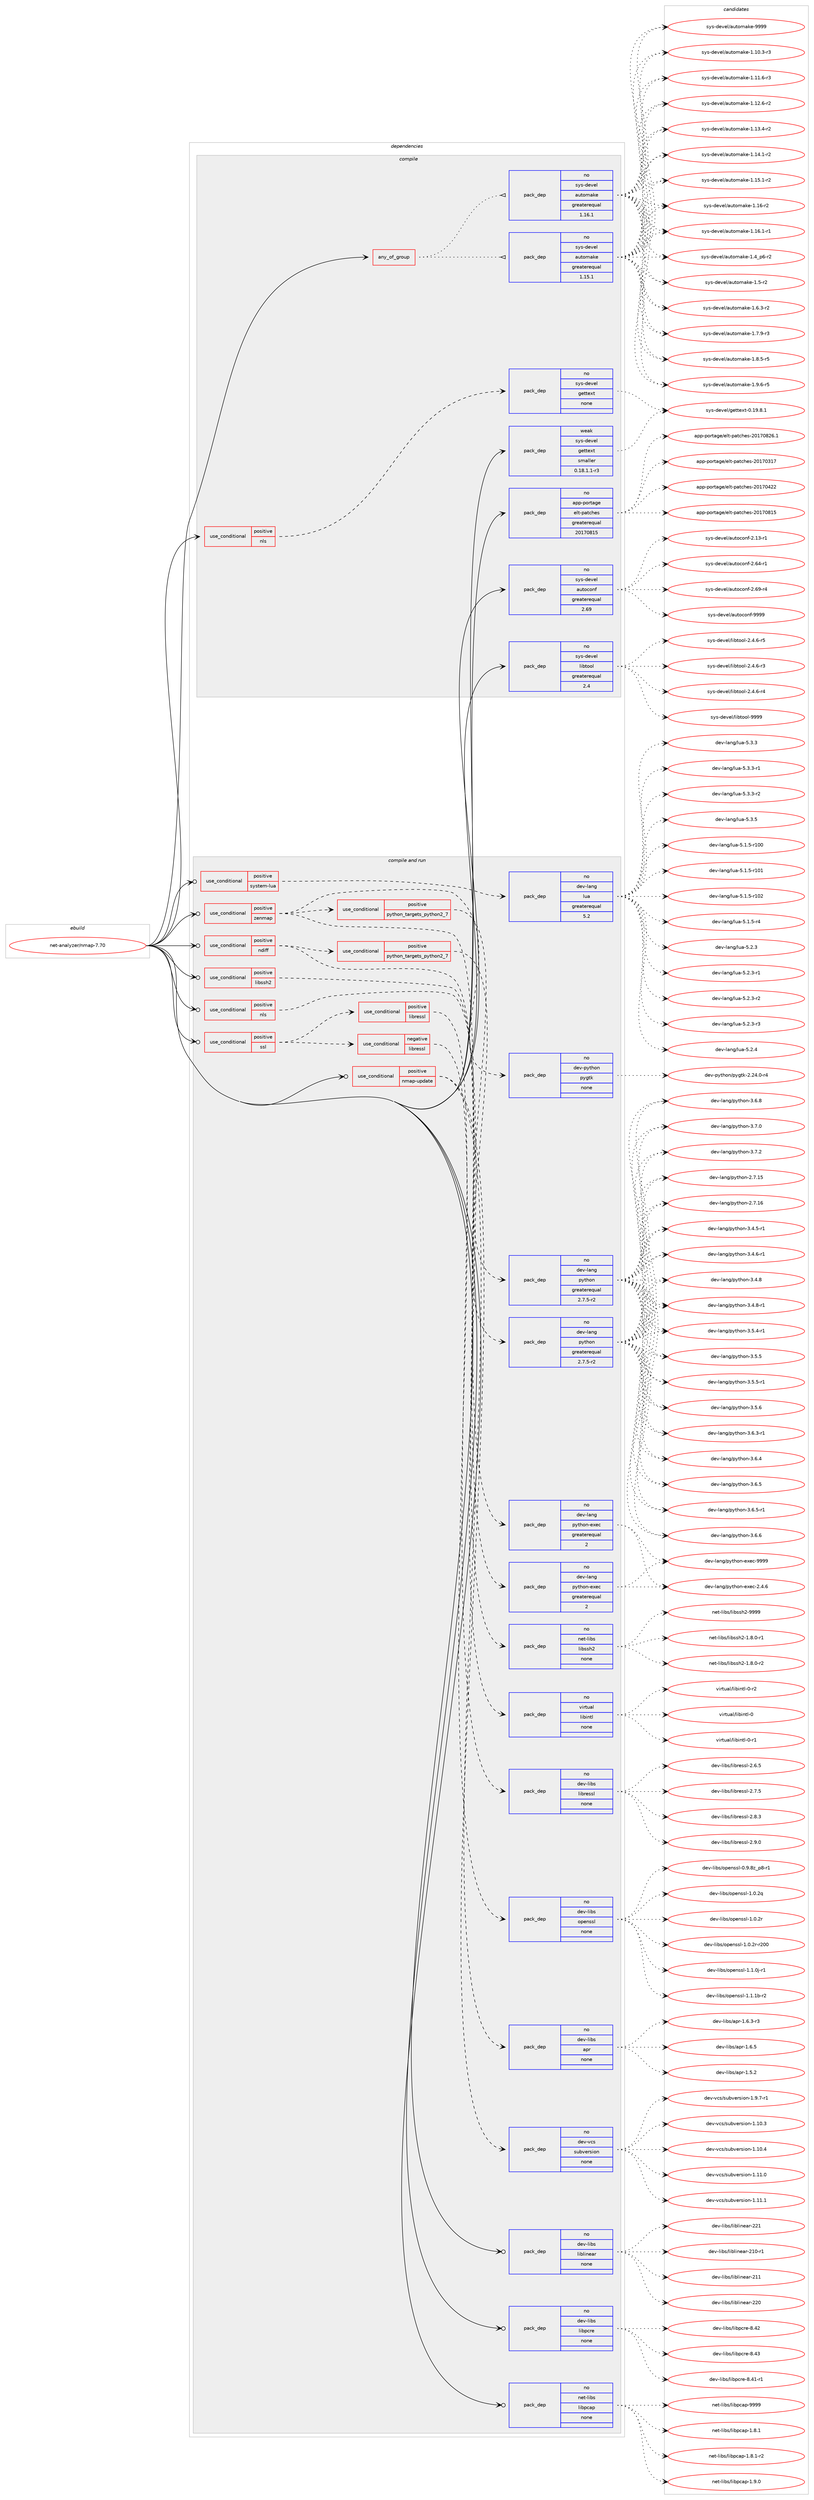 digraph prolog {

# *************
# Graph options
# *************

newrank=true;
concentrate=true;
compound=true;
graph [rankdir=LR,fontname=Helvetica,fontsize=10,ranksep=1.5];#, ranksep=2.5, nodesep=0.2];
edge  [arrowhead=vee];
node  [fontname=Helvetica,fontsize=10];

# **********
# The ebuild
# **********

subgraph cluster_leftcol {
color=gray;
rank=same;
label=<<i>ebuild</i>>;
id [label="net-analyzer/nmap-7.70", color=red, width=4, href="../net-analyzer/nmap-7.70.svg"];
}

# ****************
# The dependencies
# ****************

subgraph cluster_midcol {
color=gray;
label=<<i>dependencies</i>>;
subgraph cluster_compile {
fillcolor="#eeeeee";
style=filled;
label=<<i>compile</i>>;
subgraph any25840 {
dependency1646034 [label=<<TABLE BORDER="0" CELLBORDER="1" CELLSPACING="0" CELLPADDING="4"><TR><TD CELLPADDING="10">any_of_group</TD></TR></TABLE>>, shape=none, color=red];subgraph pack1176964 {
dependency1646035 [label=<<TABLE BORDER="0" CELLBORDER="1" CELLSPACING="0" CELLPADDING="4" WIDTH="220"><TR><TD ROWSPAN="6" CELLPADDING="30">pack_dep</TD></TR><TR><TD WIDTH="110">no</TD></TR><TR><TD>sys-devel</TD></TR><TR><TD>automake</TD></TR><TR><TD>greaterequal</TD></TR><TR><TD>1.16.1</TD></TR></TABLE>>, shape=none, color=blue];
}
dependency1646034:e -> dependency1646035:w [weight=20,style="dotted",arrowhead="oinv"];
subgraph pack1176965 {
dependency1646036 [label=<<TABLE BORDER="0" CELLBORDER="1" CELLSPACING="0" CELLPADDING="4" WIDTH="220"><TR><TD ROWSPAN="6" CELLPADDING="30">pack_dep</TD></TR><TR><TD WIDTH="110">no</TD></TR><TR><TD>sys-devel</TD></TR><TR><TD>automake</TD></TR><TR><TD>greaterequal</TD></TR><TR><TD>1.15.1</TD></TR></TABLE>>, shape=none, color=blue];
}
dependency1646034:e -> dependency1646036:w [weight=20,style="dotted",arrowhead="oinv"];
}
id:e -> dependency1646034:w [weight=20,style="solid",arrowhead="vee"];
subgraph cond442455 {
dependency1646037 [label=<<TABLE BORDER="0" CELLBORDER="1" CELLSPACING="0" CELLPADDING="4"><TR><TD ROWSPAN="3" CELLPADDING="10">use_conditional</TD></TR><TR><TD>positive</TD></TR><TR><TD>nls</TD></TR></TABLE>>, shape=none, color=red];
subgraph pack1176966 {
dependency1646038 [label=<<TABLE BORDER="0" CELLBORDER="1" CELLSPACING="0" CELLPADDING="4" WIDTH="220"><TR><TD ROWSPAN="6" CELLPADDING="30">pack_dep</TD></TR><TR><TD WIDTH="110">no</TD></TR><TR><TD>sys-devel</TD></TR><TR><TD>gettext</TD></TR><TR><TD>none</TD></TR><TR><TD></TD></TR></TABLE>>, shape=none, color=blue];
}
dependency1646037:e -> dependency1646038:w [weight=20,style="dashed",arrowhead="vee"];
}
id:e -> dependency1646037:w [weight=20,style="solid",arrowhead="vee"];
subgraph pack1176967 {
dependency1646039 [label=<<TABLE BORDER="0" CELLBORDER="1" CELLSPACING="0" CELLPADDING="4" WIDTH="220"><TR><TD ROWSPAN="6" CELLPADDING="30">pack_dep</TD></TR><TR><TD WIDTH="110">no</TD></TR><TR><TD>app-portage</TD></TR><TR><TD>elt-patches</TD></TR><TR><TD>greaterequal</TD></TR><TR><TD>20170815</TD></TR></TABLE>>, shape=none, color=blue];
}
id:e -> dependency1646039:w [weight=20,style="solid",arrowhead="vee"];
subgraph pack1176968 {
dependency1646040 [label=<<TABLE BORDER="0" CELLBORDER="1" CELLSPACING="0" CELLPADDING="4" WIDTH="220"><TR><TD ROWSPAN="6" CELLPADDING="30">pack_dep</TD></TR><TR><TD WIDTH="110">no</TD></TR><TR><TD>sys-devel</TD></TR><TR><TD>autoconf</TD></TR><TR><TD>greaterequal</TD></TR><TR><TD>2.69</TD></TR></TABLE>>, shape=none, color=blue];
}
id:e -> dependency1646040:w [weight=20,style="solid",arrowhead="vee"];
subgraph pack1176969 {
dependency1646041 [label=<<TABLE BORDER="0" CELLBORDER="1" CELLSPACING="0" CELLPADDING="4" WIDTH="220"><TR><TD ROWSPAN="6" CELLPADDING="30">pack_dep</TD></TR><TR><TD WIDTH="110">no</TD></TR><TR><TD>sys-devel</TD></TR><TR><TD>libtool</TD></TR><TR><TD>greaterequal</TD></TR><TR><TD>2.4</TD></TR></TABLE>>, shape=none, color=blue];
}
id:e -> dependency1646041:w [weight=20,style="solid",arrowhead="vee"];
subgraph pack1176970 {
dependency1646042 [label=<<TABLE BORDER="0" CELLBORDER="1" CELLSPACING="0" CELLPADDING="4" WIDTH="220"><TR><TD ROWSPAN="6" CELLPADDING="30">pack_dep</TD></TR><TR><TD WIDTH="110">weak</TD></TR><TR><TD>sys-devel</TD></TR><TR><TD>gettext</TD></TR><TR><TD>smaller</TD></TR><TR><TD>0.18.1.1-r3</TD></TR></TABLE>>, shape=none, color=blue];
}
id:e -> dependency1646042:w [weight=20,style="solid",arrowhead="vee"];
}
subgraph cluster_compileandrun {
fillcolor="#eeeeee";
style=filled;
label=<<i>compile and run</i>>;
subgraph cond442456 {
dependency1646043 [label=<<TABLE BORDER="0" CELLBORDER="1" CELLSPACING="0" CELLPADDING="4"><TR><TD ROWSPAN="3" CELLPADDING="10">use_conditional</TD></TR><TR><TD>positive</TD></TR><TR><TD>libssh2</TD></TR></TABLE>>, shape=none, color=red];
subgraph pack1176971 {
dependency1646044 [label=<<TABLE BORDER="0" CELLBORDER="1" CELLSPACING="0" CELLPADDING="4" WIDTH="220"><TR><TD ROWSPAN="6" CELLPADDING="30">pack_dep</TD></TR><TR><TD WIDTH="110">no</TD></TR><TR><TD>net-libs</TD></TR><TR><TD>libssh2</TD></TR><TR><TD>none</TD></TR><TR><TD></TD></TR></TABLE>>, shape=none, color=blue];
}
dependency1646043:e -> dependency1646044:w [weight=20,style="dashed",arrowhead="vee"];
}
id:e -> dependency1646043:w [weight=20,style="solid",arrowhead="odotvee"];
subgraph cond442457 {
dependency1646045 [label=<<TABLE BORDER="0" CELLBORDER="1" CELLSPACING="0" CELLPADDING="4"><TR><TD ROWSPAN="3" CELLPADDING="10">use_conditional</TD></TR><TR><TD>positive</TD></TR><TR><TD>ndiff</TD></TR></TABLE>>, shape=none, color=red];
subgraph cond442458 {
dependency1646046 [label=<<TABLE BORDER="0" CELLBORDER="1" CELLSPACING="0" CELLPADDING="4"><TR><TD ROWSPAN="3" CELLPADDING="10">use_conditional</TD></TR><TR><TD>positive</TD></TR><TR><TD>python_targets_python2_7</TD></TR></TABLE>>, shape=none, color=red];
subgraph pack1176972 {
dependency1646047 [label=<<TABLE BORDER="0" CELLBORDER="1" CELLSPACING="0" CELLPADDING="4" WIDTH="220"><TR><TD ROWSPAN="6" CELLPADDING="30">pack_dep</TD></TR><TR><TD WIDTH="110">no</TD></TR><TR><TD>dev-lang</TD></TR><TR><TD>python</TD></TR><TR><TD>greaterequal</TD></TR><TR><TD>2.7.5-r2</TD></TR></TABLE>>, shape=none, color=blue];
}
dependency1646046:e -> dependency1646047:w [weight=20,style="dashed",arrowhead="vee"];
}
dependency1646045:e -> dependency1646046:w [weight=20,style="dashed",arrowhead="vee"];
subgraph pack1176973 {
dependency1646048 [label=<<TABLE BORDER="0" CELLBORDER="1" CELLSPACING="0" CELLPADDING="4" WIDTH="220"><TR><TD ROWSPAN="6" CELLPADDING="30">pack_dep</TD></TR><TR><TD WIDTH="110">no</TD></TR><TR><TD>dev-lang</TD></TR><TR><TD>python-exec</TD></TR><TR><TD>greaterequal</TD></TR><TR><TD>2</TD></TR></TABLE>>, shape=none, color=blue];
}
dependency1646045:e -> dependency1646048:w [weight=20,style="dashed",arrowhead="vee"];
}
id:e -> dependency1646045:w [weight=20,style="solid",arrowhead="odotvee"];
subgraph cond442459 {
dependency1646049 [label=<<TABLE BORDER="0" CELLBORDER="1" CELLSPACING="0" CELLPADDING="4"><TR><TD ROWSPAN="3" CELLPADDING="10">use_conditional</TD></TR><TR><TD>positive</TD></TR><TR><TD>nls</TD></TR></TABLE>>, shape=none, color=red];
subgraph pack1176974 {
dependency1646050 [label=<<TABLE BORDER="0" CELLBORDER="1" CELLSPACING="0" CELLPADDING="4" WIDTH="220"><TR><TD ROWSPAN="6" CELLPADDING="30">pack_dep</TD></TR><TR><TD WIDTH="110">no</TD></TR><TR><TD>virtual</TD></TR><TR><TD>libintl</TD></TR><TR><TD>none</TD></TR><TR><TD></TD></TR></TABLE>>, shape=none, color=blue];
}
dependency1646049:e -> dependency1646050:w [weight=20,style="dashed",arrowhead="vee"];
}
id:e -> dependency1646049:w [weight=20,style="solid",arrowhead="odotvee"];
subgraph cond442460 {
dependency1646051 [label=<<TABLE BORDER="0" CELLBORDER="1" CELLSPACING="0" CELLPADDING="4"><TR><TD ROWSPAN="3" CELLPADDING="10">use_conditional</TD></TR><TR><TD>positive</TD></TR><TR><TD>nmap-update</TD></TR></TABLE>>, shape=none, color=red];
subgraph pack1176975 {
dependency1646052 [label=<<TABLE BORDER="0" CELLBORDER="1" CELLSPACING="0" CELLPADDING="4" WIDTH="220"><TR><TD ROWSPAN="6" CELLPADDING="30">pack_dep</TD></TR><TR><TD WIDTH="110">no</TD></TR><TR><TD>dev-libs</TD></TR><TR><TD>apr</TD></TR><TR><TD>none</TD></TR><TR><TD></TD></TR></TABLE>>, shape=none, color=blue];
}
dependency1646051:e -> dependency1646052:w [weight=20,style="dashed",arrowhead="vee"];
subgraph pack1176976 {
dependency1646053 [label=<<TABLE BORDER="0" CELLBORDER="1" CELLSPACING="0" CELLPADDING="4" WIDTH="220"><TR><TD ROWSPAN="6" CELLPADDING="30">pack_dep</TD></TR><TR><TD WIDTH="110">no</TD></TR><TR><TD>dev-vcs</TD></TR><TR><TD>subversion</TD></TR><TR><TD>none</TD></TR><TR><TD></TD></TR></TABLE>>, shape=none, color=blue];
}
dependency1646051:e -> dependency1646053:w [weight=20,style="dashed",arrowhead="vee"];
}
id:e -> dependency1646051:w [weight=20,style="solid",arrowhead="odotvee"];
subgraph cond442461 {
dependency1646054 [label=<<TABLE BORDER="0" CELLBORDER="1" CELLSPACING="0" CELLPADDING="4"><TR><TD ROWSPAN="3" CELLPADDING="10">use_conditional</TD></TR><TR><TD>positive</TD></TR><TR><TD>ssl</TD></TR></TABLE>>, shape=none, color=red];
subgraph cond442462 {
dependency1646055 [label=<<TABLE BORDER="0" CELLBORDER="1" CELLSPACING="0" CELLPADDING="4"><TR><TD ROWSPAN="3" CELLPADDING="10">use_conditional</TD></TR><TR><TD>negative</TD></TR><TR><TD>libressl</TD></TR></TABLE>>, shape=none, color=red];
subgraph pack1176977 {
dependency1646056 [label=<<TABLE BORDER="0" CELLBORDER="1" CELLSPACING="0" CELLPADDING="4" WIDTH="220"><TR><TD ROWSPAN="6" CELLPADDING="30">pack_dep</TD></TR><TR><TD WIDTH="110">no</TD></TR><TR><TD>dev-libs</TD></TR><TR><TD>openssl</TD></TR><TR><TD>none</TD></TR><TR><TD></TD></TR></TABLE>>, shape=none, color=blue];
}
dependency1646055:e -> dependency1646056:w [weight=20,style="dashed",arrowhead="vee"];
}
dependency1646054:e -> dependency1646055:w [weight=20,style="dashed",arrowhead="vee"];
subgraph cond442463 {
dependency1646057 [label=<<TABLE BORDER="0" CELLBORDER="1" CELLSPACING="0" CELLPADDING="4"><TR><TD ROWSPAN="3" CELLPADDING="10">use_conditional</TD></TR><TR><TD>positive</TD></TR><TR><TD>libressl</TD></TR></TABLE>>, shape=none, color=red];
subgraph pack1176978 {
dependency1646058 [label=<<TABLE BORDER="0" CELLBORDER="1" CELLSPACING="0" CELLPADDING="4" WIDTH="220"><TR><TD ROWSPAN="6" CELLPADDING="30">pack_dep</TD></TR><TR><TD WIDTH="110">no</TD></TR><TR><TD>dev-libs</TD></TR><TR><TD>libressl</TD></TR><TR><TD>none</TD></TR><TR><TD></TD></TR></TABLE>>, shape=none, color=blue];
}
dependency1646057:e -> dependency1646058:w [weight=20,style="dashed",arrowhead="vee"];
}
dependency1646054:e -> dependency1646057:w [weight=20,style="dashed",arrowhead="vee"];
}
id:e -> dependency1646054:w [weight=20,style="solid",arrowhead="odotvee"];
subgraph cond442464 {
dependency1646059 [label=<<TABLE BORDER="0" CELLBORDER="1" CELLSPACING="0" CELLPADDING="4"><TR><TD ROWSPAN="3" CELLPADDING="10">use_conditional</TD></TR><TR><TD>positive</TD></TR><TR><TD>system-lua</TD></TR></TABLE>>, shape=none, color=red];
subgraph pack1176979 {
dependency1646060 [label=<<TABLE BORDER="0" CELLBORDER="1" CELLSPACING="0" CELLPADDING="4" WIDTH="220"><TR><TD ROWSPAN="6" CELLPADDING="30">pack_dep</TD></TR><TR><TD WIDTH="110">no</TD></TR><TR><TD>dev-lang</TD></TR><TR><TD>lua</TD></TR><TR><TD>greaterequal</TD></TR><TR><TD>5.2</TD></TR></TABLE>>, shape=none, color=blue];
}
dependency1646059:e -> dependency1646060:w [weight=20,style="dashed",arrowhead="vee"];
}
id:e -> dependency1646059:w [weight=20,style="solid",arrowhead="odotvee"];
subgraph cond442465 {
dependency1646061 [label=<<TABLE BORDER="0" CELLBORDER="1" CELLSPACING="0" CELLPADDING="4"><TR><TD ROWSPAN="3" CELLPADDING="10">use_conditional</TD></TR><TR><TD>positive</TD></TR><TR><TD>zenmap</TD></TR></TABLE>>, shape=none, color=red];
subgraph pack1176980 {
dependency1646062 [label=<<TABLE BORDER="0" CELLBORDER="1" CELLSPACING="0" CELLPADDING="4" WIDTH="220"><TR><TD ROWSPAN="6" CELLPADDING="30">pack_dep</TD></TR><TR><TD WIDTH="110">no</TD></TR><TR><TD>dev-python</TD></TR><TR><TD>pygtk</TD></TR><TR><TD>none</TD></TR><TR><TD></TD></TR></TABLE>>, shape=none, color=blue];
}
dependency1646061:e -> dependency1646062:w [weight=20,style="dashed",arrowhead="vee"];
subgraph cond442466 {
dependency1646063 [label=<<TABLE BORDER="0" CELLBORDER="1" CELLSPACING="0" CELLPADDING="4"><TR><TD ROWSPAN="3" CELLPADDING="10">use_conditional</TD></TR><TR><TD>positive</TD></TR><TR><TD>python_targets_python2_7</TD></TR></TABLE>>, shape=none, color=red];
subgraph pack1176981 {
dependency1646064 [label=<<TABLE BORDER="0" CELLBORDER="1" CELLSPACING="0" CELLPADDING="4" WIDTH="220"><TR><TD ROWSPAN="6" CELLPADDING="30">pack_dep</TD></TR><TR><TD WIDTH="110">no</TD></TR><TR><TD>dev-lang</TD></TR><TR><TD>python</TD></TR><TR><TD>greaterequal</TD></TR><TR><TD>2.7.5-r2</TD></TR></TABLE>>, shape=none, color=blue];
}
dependency1646063:e -> dependency1646064:w [weight=20,style="dashed",arrowhead="vee"];
}
dependency1646061:e -> dependency1646063:w [weight=20,style="dashed",arrowhead="vee"];
subgraph pack1176982 {
dependency1646065 [label=<<TABLE BORDER="0" CELLBORDER="1" CELLSPACING="0" CELLPADDING="4" WIDTH="220"><TR><TD ROWSPAN="6" CELLPADDING="30">pack_dep</TD></TR><TR><TD WIDTH="110">no</TD></TR><TR><TD>dev-lang</TD></TR><TR><TD>python-exec</TD></TR><TR><TD>greaterequal</TD></TR><TR><TD>2</TD></TR></TABLE>>, shape=none, color=blue];
}
dependency1646061:e -> dependency1646065:w [weight=20,style="dashed",arrowhead="vee"];
}
id:e -> dependency1646061:w [weight=20,style="solid",arrowhead="odotvee"];
subgraph pack1176983 {
dependency1646066 [label=<<TABLE BORDER="0" CELLBORDER="1" CELLSPACING="0" CELLPADDING="4" WIDTH="220"><TR><TD ROWSPAN="6" CELLPADDING="30">pack_dep</TD></TR><TR><TD WIDTH="110">no</TD></TR><TR><TD>dev-libs</TD></TR><TR><TD>liblinear</TD></TR><TR><TD>none</TD></TR><TR><TD></TD></TR></TABLE>>, shape=none, color=blue];
}
id:e -> dependency1646066:w [weight=20,style="solid",arrowhead="odotvee"];
subgraph pack1176984 {
dependency1646067 [label=<<TABLE BORDER="0" CELLBORDER="1" CELLSPACING="0" CELLPADDING="4" WIDTH="220"><TR><TD ROWSPAN="6" CELLPADDING="30">pack_dep</TD></TR><TR><TD WIDTH="110">no</TD></TR><TR><TD>dev-libs</TD></TR><TR><TD>libpcre</TD></TR><TR><TD>none</TD></TR><TR><TD></TD></TR></TABLE>>, shape=none, color=blue];
}
id:e -> dependency1646067:w [weight=20,style="solid",arrowhead="odotvee"];
subgraph pack1176985 {
dependency1646068 [label=<<TABLE BORDER="0" CELLBORDER="1" CELLSPACING="0" CELLPADDING="4" WIDTH="220"><TR><TD ROWSPAN="6" CELLPADDING="30">pack_dep</TD></TR><TR><TD WIDTH="110">no</TD></TR><TR><TD>net-libs</TD></TR><TR><TD>libpcap</TD></TR><TR><TD>none</TD></TR><TR><TD></TD></TR></TABLE>>, shape=none, color=blue];
}
id:e -> dependency1646068:w [weight=20,style="solid",arrowhead="odotvee"];
}
subgraph cluster_run {
fillcolor="#eeeeee";
style=filled;
label=<<i>run</i>>;
}
}

# **************
# The candidates
# **************

subgraph cluster_choices {
rank=same;
color=gray;
label=<<i>candidates</i>>;

subgraph choice1176964 {
color=black;
nodesep=1;
choice11512111545100101118101108479711711611110997107101454946494846514511451 [label="sys-devel/automake-1.10.3-r3", color=red, width=4,href="../sys-devel/automake-1.10.3-r3.svg"];
choice11512111545100101118101108479711711611110997107101454946494946544511451 [label="sys-devel/automake-1.11.6-r3", color=red, width=4,href="../sys-devel/automake-1.11.6-r3.svg"];
choice11512111545100101118101108479711711611110997107101454946495046544511450 [label="sys-devel/automake-1.12.6-r2", color=red, width=4,href="../sys-devel/automake-1.12.6-r2.svg"];
choice11512111545100101118101108479711711611110997107101454946495146524511450 [label="sys-devel/automake-1.13.4-r2", color=red, width=4,href="../sys-devel/automake-1.13.4-r2.svg"];
choice11512111545100101118101108479711711611110997107101454946495246494511450 [label="sys-devel/automake-1.14.1-r2", color=red, width=4,href="../sys-devel/automake-1.14.1-r2.svg"];
choice11512111545100101118101108479711711611110997107101454946495346494511450 [label="sys-devel/automake-1.15.1-r2", color=red, width=4,href="../sys-devel/automake-1.15.1-r2.svg"];
choice1151211154510010111810110847971171161111099710710145494649544511450 [label="sys-devel/automake-1.16-r2", color=red, width=4,href="../sys-devel/automake-1.16-r2.svg"];
choice11512111545100101118101108479711711611110997107101454946495446494511449 [label="sys-devel/automake-1.16.1-r1", color=red, width=4,href="../sys-devel/automake-1.16.1-r1.svg"];
choice115121115451001011181011084797117116111109971071014549465295112544511450 [label="sys-devel/automake-1.4_p6-r2", color=red, width=4,href="../sys-devel/automake-1.4_p6-r2.svg"];
choice11512111545100101118101108479711711611110997107101454946534511450 [label="sys-devel/automake-1.5-r2", color=red, width=4,href="../sys-devel/automake-1.5-r2.svg"];
choice115121115451001011181011084797117116111109971071014549465446514511450 [label="sys-devel/automake-1.6.3-r2", color=red, width=4,href="../sys-devel/automake-1.6.3-r2.svg"];
choice115121115451001011181011084797117116111109971071014549465546574511451 [label="sys-devel/automake-1.7.9-r3", color=red, width=4,href="../sys-devel/automake-1.7.9-r3.svg"];
choice115121115451001011181011084797117116111109971071014549465646534511453 [label="sys-devel/automake-1.8.5-r5", color=red, width=4,href="../sys-devel/automake-1.8.5-r5.svg"];
choice115121115451001011181011084797117116111109971071014549465746544511453 [label="sys-devel/automake-1.9.6-r5", color=red, width=4,href="../sys-devel/automake-1.9.6-r5.svg"];
choice115121115451001011181011084797117116111109971071014557575757 [label="sys-devel/automake-9999", color=red, width=4,href="../sys-devel/automake-9999.svg"];
dependency1646035:e -> choice11512111545100101118101108479711711611110997107101454946494846514511451:w [style=dotted,weight="100"];
dependency1646035:e -> choice11512111545100101118101108479711711611110997107101454946494946544511451:w [style=dotted,weight="100"];
dependency1646035:e -> choice11512111545100101118101108479711711611110997107101454946495046544511450:w [style=dotted,weight="100"];
dependency1646035:e -> choice11512111545100101118101108479711711611110997107101454946495146524511450:w [style=dotted,weight="100"];
dependency1646035:e -> choice11512111545100101118101108479711711611110997107101454946495246494511450:w [style=dotted,weight="100"];
dependency1646035:e -> choice11512111545100101118101108479711711611110997107101454946495346494511450:w [style=dotted,weight="100"];
dependency1646035:e -> choice1151211154510010111810110847971171161111099710710145494649544511450:w [style=dotted,weight="100"];
dependency1646035:e -> choice11512111545100101118101108479711711611110997107101454946495446494511449:w [style=dotted,weight="100"];
dependency1646035:e -> choice115121115451001011181011084797117116111109971071014549465295112544511450:w [style=dotted,weight="100"];
dependency1646035:e -> choice11512111545100101118101108479711711611110997107101454946534511450:w [style=dotted,weight="100"];
dependency1646035:e -> choice115121115451001011181011084797117116111109971071014549465446514511450:w [style=dotted,weight="100"];
dependency1646035:e -> choice115121115451001011181011084797117116111109971071014549465546574511451:w [style=dotted,weight="100"];
dependency1646035:e -> choice115121115451001011181011084797117116111109971071014549465646534511453:w [style=dotted,weight="100"];
dependency1646035:e -> choice115121115451001011181011084797117116111109971071014549465746544511453:w [style=dotted,weight="100"];
dependency1646035:e -> choice115121115451001011181011084797117116111109971071014557575757:w [style=dotted,weight="100"];
}
subgraph choice1176965 {
color=black;
nodesep=1;
choice11512111545100101118101108479711711611110997107101454946494846514511451 [label="sys-devel/automake-1.10.3-r3", color=red, width=4,href="../sys-devel/automake-1.10.3-r3.svg"];
choice11512111545100101118101108479711711611110997107101454946494946544511451 [label="sys-devel/automake-1.11.6-r3", color=red, width=4,href="../sys-devel/automake-1.11.6-r3.svg"];
choice11512111545100101118101108479711711611110997107101454946495046544511450 [label="sys-devel/automake-1.12.6-r2", color=red, width=4,href="../sys-devel/automake-1.12.6-r2.svg"];
choice11512111545100101118101108479711711611110997107101454946495146524511450 [label="sys-devel/automake-1.13.4-r2", color=red, width=4,href="../sys-devel/automake-1.13.4-r2.svg"];
choice11512111545100101118101108479711711611110997107101454946495246494511450 [label="sys-devel/automake-1.14.1-r2", color=red, width=4,href="../sys-devel/automake-1.14.1-r2.svg"];
choice11512111545100101118101108479711711611110997107101454946495346494511450 [label="sys-devel/automake-1.15.1-r2", color=red, width=4,href="../sys-devel/automake-1.15.1-r2.svg"];
choice1151211154510010111810110847971171161111099710710145494649544511450 [label="sys-devel/automake-1.16-r2", color=red, width=4,href="../sys-devel/automake-1.16-r2.svg"];
choice11512111545100101118101108479711711611110997107101454946495446494511449 [label="sys-devel/automake-1.16.1-r1", color=red, width=4,href="../sys-devel/automake-1.16.1-r1.svg"];
choice115121115451001011181011084797117116111109971071014549465295112544511450 [label="sys-devel/automake-1.4_p6-r2", color=red, width=4,href="../sys-devel/automake-1.4_p6-r2.svg"];
choice11512111545100101118101108479711711611110997107101454946534511450 [label="sys-devel/automake-1.5-r2", color=red, width=4,href="../sys-devel/automake-1.5-r2.svg"];
choice115121115451001011181011084797117116111109971071014549465446514511450 [label="sys-devel/automake-1.6.3-r2", color=red, width=4,href="../sys-devel/automake-1.6.3-r2.svg"];
choice115121115451001011181011084797117116111109971071014549465546574511451 [label="sys-devel/automake-1.7.9-r3", color=red, width=4,href="../sys-devel/automake-1.7.9-r3.svg"];
choice115121115451001011181011084797117116111109971071014549465646534511453 [label="sys-devel/automake-1.8.5-r5", color=red, width=4,href="../sys-devel/automake-1.8.5-r5.svg"];
choice115121115451001011181011084797117116111109971071014549465746544511453 [label="sys-devel/automake-1.9.6-r5", color=red, width=4,href="../sys-devel/automake-1.9.6-r5.svg"];
choice115121115451001011181011084797117116111109971071014557575757 [label="sys-devel/automake-9999", color=red, width=4,href="../sys-devel/automake-9999.svg"];
dependency1646036:e -> choice11512111545100101118101108479711711611110997107101454946494846514511451:w [style=dotted,weight="100"];
dependency1646036:e -> choice11512111545100101118101108479711711611110997107101454946494946544511451:w [style=dotted,weight="100"];
dependency1646036:e -> choice11512111545100101118101108479711711611110997107101454946495046544511450:w [style=dotted,weight="100"];
dependency1646036:e -> choice11512111545100101118101108479711711611110997107101454946495146524511450:w [style=dotted,weight="100"];
dependency1646036:e -> choice11512111545100101118101108479711711611110997107101454946495246494511450:w [style=dotted,weight="100"];
dependency1646036:e -> choice11512111545100101118101108479711711611110997107101454946495346494511450:w [style=dotted,weight="100"];
dependency1646036:e -> choice1151211154510010111810110847971171161111099710710145494649544511450:w [style=dotted,weight="100"];
dependency1646036:e -> choice11512111545100101118101108479711711611110997107101454946495446494511449:w [style=dotted,weight="100"];
dependency1646036:e -> choice115121115451001011181011084797117116111109971071014549465295112544511450:w [style=dotted,weight="100"];
dependency1646036:e -> choice11512111545100101118101108479711711611110997107101454946534511450:w [style=dotted,weight="100"];
dependency1646036:e -> choice115121115451001011181011084797117116111109971071014549465446514511450:w [style=dotted,weight="100"];
dependency1646036:e -> choice115121115451001011181011084797117116111109971071014549465546574511451:w [style=dotted,weight="100"];
dependency1646036:e -> choice115121115451001011181011084797117116111109971071014549465646534511453:w [style=dotted,weight="100"];
dependency1646036:e -> choice115121115451001011181011084797117116111109971071014549465746544511453:w [style=dotted,weight="100"];
dependency1646036:e -> choice115121115451001011181011084797117116111109971071014557575757:w [style=dotted,weight="100"];
}
subgraph choice1176966 {
color=black;
nodesep=1;
choice1151211154510010111810110847103101116116101120116454846495746564649 [label="sys-devel/gettext-0.19.8.1", color=red, width=4,href="../sys-devel/gettext-0.19.8.1.svg"];
dependency1646038:e -> choice1151211154510010111810110847103101116116101120116454846495746564649:w [style=dotted,weight="100"];
}
subgraph choice1176967 {
color=black;
nodesep=1;
choice97112112451121111141169710310147101108116451129711699104101115455048495548514955 [label="app-portage/elt-patches-20170317", color=red, width=4,href="../app-portage/elt-patches-20170317.svg"];
choice97112112451121111141169710310147101108116451129711699104101115455048495548525050 [label="app-portage/elt-patches-20170422", color=red, width=4,href="../app-portage/elt-patches-20170422.svg"];
choice97112112451121111141169710310147101108116451129711699104101115455048495548564953 [label="app-portage/elt-patches-20170815", color=red, width=4,href="../app-portage/elt-patches-20170815.svg"];
choice971121124511211111411697103101471011081164511297116991041011154550484955485650544649 [label="app-portage/elt-patches-20170826.1", color=red, width=4,href="../app-portage/elt-patches-20170826.1.svg"];
dependency1646039:e -> choice97112112451121111141169710310147101108116451129711699104101115455048495548514955:w [style=dotted,weight="100"];
dependency1646039:e -> choice97112112451121111141169710310147101108116451129711699104101115455048495548525050:w [style=dotted,weight="100"];
dependency1646039:e -> choice97112112451121111141169710310147101108116451129711699104101115455048495548564953:w [style=dotted,weight="100"];
dependency1646039:e -> choice971121124511211111411697103101471011081164511297116991041011154550484955485650544649:w [style=dotted,weight="100"];
}
subgraph choice1176968 {
color=black;
nodesep=1;
choice1151211154510010111810110847971171161119911111010245504649514511449 [label="sys-devel/autoconf-2.13-r1", color=red, width=4,href="../sys-devel/autoconf-2.13-r1.svg"];
choice1151211154510010111810110847971171161119911111010245504654524511449 [label="sys-devel/autoconf-2.64-r1", color=red, width=4,href="../sys-devel/autoconf-2.64-r1.svg"];
choice1151211154510010111810110847971171161119911111010245504654574511452 [label="sys-devel/autoconf-2.69-r4", color=red, width=4,href="../sys-devel/autoconf-2.69-r4.svg"];
choice115121115451001011181011084797117116111991111101024557575757 [label="sys-devel/autoconf-9999", color=red, width=4,href="../sys-devel/autoconf-9999.svg"];
dependency1646040:e -> choice1151211154510010111810110847971171161119911111010245504649514511449:w [style=dotted,weight="100"];
dependency1646040:e -> choice1151211154510010111810110847971171161119911111010245504654524511449:w [style=dotted,weight="100"];
dependency1646040:e -> choice1151211154510010111810110847971171161119911111010245504654574511452:w [style=dotted,weight="100"];
dependency1646040:e -> choice115121115451001011181011084797117116111991111101024557575757:w [style=dotted,weight="100"];
}
subgraph choice1176969 {
color=black;
nodesep=1;
choice1151211154510010111810110847108105981161111111084550465246544511451 [label="sys-devel/libtool-2.4.6-r3", color=red, width=4,href="../sys-devel/libtool-2.4.6-r3.svg"];
choice1151211154510010111810110847108105981161111111084550465246544511452 [label="sys-devel/libtool-2.4.6-r4", color=red, width=4,href="../sys-devel/libtool-2.4.6-r4.svg"];
choice1151211154510010111810110847108105981161111111084550465246544511453 [label="sys-devel/libtool-2.4.6-r5", color=red, width=4,href="../sys-devel/libtool-2.4.6-r5.svg"];
choice1151211154510010111810110847108105981161111111084557575757 [label="sys-devel/libtool-9999", color=red, width=4,href="../sys-devel/libtool-9999.svg"];
dependency1646041:e -> choice1151211154510010111810110847108105981161111111084550465246544511451:w [style=dotted,weight="100"];
dependency1646041:e -> choice1151211154510010111810110847108105981161111111084550465246544511452:w [style=dotted,weight="100"];
dependency1646041:e -> choice1151211154510010111810110847108105981161111111084550465246544511453:w [style=dotted,weight="100"];
dependency1646041:e -> choice1151211154510010111810110847108105981161111111084557575757:w [style=dotted,weight="100"];
}
subgraph choice1176970 {
color=black;
nodesep=1;
choice1151211154510010111810110847103101116116101120116454846495746564649 [label="sys-devel/gettext-0.19.8.1", color=red, width=4,href="../sys-devel/gettext-0.19.8.1.svg"];
dependency1646042:e -> choice1151211154510010111810110847103101116116101120116454846495746564649:w [style=dotted,weight="100"];
}
subgraph choice1176971 {
color=black;
nodesep=1;
choice11010111645108105981154710810598115115104504549465646484511449 [label="net-libs/libssh2-1.8.0-r1", color=red, width=4,href="../net-libs/libssh2-1.8.0-r1.svg"];
choice11010111645108105981154710810598115115104504549465646484511450 [label="net-libs/libssh2-1.8.0-r2", color=red, width=4,href="../net-libs/libssh2-1.8.0-r2.svg"];
choice11010111645108105981154710810598115115104504557575757 [label="net-libs/libssh2-9999", color=red, width=4,href="../net-libs/libssh2-9999.svg"];
dependency1646044:e -> choice11010111645108105981154710810598115115104504549465646484511449:w [style=dotted,weight="100"];
dependency1646044:e -> choice11010111645108105981154710810598115115104504549465646484511450:w [style=dotted,weight="100"];
dependency1646044:e -> choice11010111645108105981154710810598115115104504557575757:w [style=dotted,weight="100"];
}
subgraph choice1176972 {
color=black;
nodesep=1;
choice10010111845108971101034711212111610411111045504655464953 [label="dev-lang/python-2.7.15", color=red, width=4,href="../dev-lang/python-2.7.15.svg"];
choice10010111845108971101034711212111610411111045504655464954 [label="dev-lang/python-2.7.16", color=red, width=4,href="../dev-lang/python-2.7.16.svg"];
choice1001011184510897110103471121211161041111104551465246534511449 [label="dev-lang/python-3.4.5-r1", color=red, width=4,href="../dev-lang/python-3.4.5-r1.svg"];
choice1001011184510897110103471121211161041111104551465246544511449 [label="dev-lang/python-3.4.6-r1", color=red, width=4,href="../dev-lang/python-3.4.6-r1.svg"];
choice100101118451089711010347112121116104111110455146524656 [label="dev-lang/python-3.4.8", color=red, width=4,href="../dev-lang/python-3.4.8.svg"];
choice1001011184510897110103471121211161041111104551465246564511449 [label="dev-lang/python-3.4.8-r1", color=red, width=4,href="../dev-lang/python-3.4.8-r1.svg"];
choice1001011184510897110103471121211161041111104551465346524511449 [label="dev-lang/python-3.5.4-r1", color=red, width=4,href="../dev-lang/python-3.5.4-r1.svg"];
choice100101118451089711010347112121116104111110455146534653 [label="dev-lang/python-3.5.5", color=red, width=4,href="../dev-lang/python-3.5.5.svg"];
choice1001011184510897110103471121211161041111104551465346534511449 [label="dev-lang/python-3.5.5-r1", color=red, width=4,href="../dev-lang/python-3.5.5-r1.svg"];
choice100101118451089711010347112121116104111110455146534654 [label="dev-lang/python-3.5.6", color=red, width=4,href="../dev-lang/python-3.5.6.svg"];
choice1001011184510897110103471121211161041111104551465446514511449 [label="dev-lang/python-3.6.3-r1", color=red, width=4,href="../dev-lang/python-3.6.3-r1.svg"];
choice100101118451089711010347112121116104111110455146544652 [label="dev-lang/python-3.6.4", color=red, width=4,href="../dev-lang/python-3.6.4.svg"];
choice100101118451089711010347112121116104111110455146544653 [label="dev-lang/python-3.6.5", color=red, width=4,href="../dev-lang/python-3.6.5.svg"];
choice1001011184510897110103471121211161041111104551465446534511449 [label="dev-lang/python-3.6.5-r1", color=red, width=4,href="../dev-lang/python-3.6.5-r1.svg"];
choice100101118451089711010347112121116104111110455146544654 [label="dev-lang/python-3.6.6", color=red, width=4,href="../dev-lang/python-3.6.6.svg"];
choice100101118451089711010347112121116104111110455146544656 [label="dev-lang/python-3.6.8", color=red, width=4,href="../dev-lang/python-3.6.8.svg"];
choice100101118451089711010347112121116104111110455146554648 [label="dev-lang/python-3.7.0", color=red, width=4,href="../dev-lang/python-3.7.0.svg"];
choice100101118451089711010347112121116104111110455146554650 [label="dev-lang/python-3.7.2", color=red, width=4,href="../dev-lang/python-3.7.2.svg"];
dependency1646047:e -> choice10010111845108971101034711212111610411111045504655464953:w [style=dotted,weight="100"];
dependency1646047:e -> choice10010111845108971101034711212111610411111045504655464954:w [style=dotted,weight="100"];
dependency1646047:e -> choice1001011184510897110103471121211161041111104551465246534511449:w [style=dotted,weight="100"];
dependency1646047:e -> choice1001011184510897110103471121211161041111104551465246544511449:w [style=dotted,weight="100"];
dependency1646047:e -> choice100101118451089711010347112121116104111110455146524656:w [style=dotted,weight="100"];
dependency1646047:e -> choice1001011184510897110103471121211161041111104551465246564511449:w [style=dotted,weight="100"];
dependency1646047:e -> choice1001011184510897110103471121211161041111104551465346524511449:w [style=dotted,weight="100"];
dependency1646047:e -> choice100101118451089711010347112121116104111110455146534653:w [style=dotted,weight="100"];
dependency1646047:e -> choice1001011184510897110103471121211161041111104551465346534511449:w [style=dotted,weight="100"];
dependency1646047:e -> choice100101118451089711010347112121116104111110455146534654:w [style=dotted,weight="100"];
dependency1646047:e -> choice1001011184510897110103471121211161041111104551465446514511449:w [style=dotted,weight="100"];
dependency1646047:e -> choice100101118451089711010347112121116104111110455146544652:w [style=dotted,weight="100"];
dependency1646047:e -> choice100101118451089711010347112121116104111110455146544653:w [style=dotted,weight="100"];
dependency1646047:e -> choice1001011184510897110103471121211161041111104551465446534511449:w [style=dotted,weight="100"];
dependency1646047:e -> choice100101118451089711010347112121116104111110455146544654:w [style=dotted,weight="100"];
dependency1646047:e -> choice100101118451089711010347112121116104111110455146544656:w [style=dotted,weight="100"];
dependency1646047:e -> choice100101118451089711010347112121116104111110455146554648:w [style=dotted,weight="100"];
dependency1646047:e -> choice100101118451089711010347112121116104111110455146554650:w [style=dotted,weight="100"];
}
subgraph choice1176973 {
color=black;
nodesep=1;
choice1001011184510897110103471121211161041111104510112010199455046524654 [label="dev-lang/python-exec-2.4.6", color=red, width=4,href="../dev-lang/python-exec-2.4.6.svg"];
choice10010111845108971101034711212111610411111045101120101994557575757 [label="dev-lang/python-exec-9999", color=red, width=4,href="../dev-lang/python-exec-9999.svg"];
dependency1646048:e -> choice1001011184510897110103471121211161041111104510112010199455046524654:w [style=dotted,weight="100"];
dependency1646048:e -> choice10010111845108971101034711212111610411111045101120101994557575757:w [style=dotted,weight="100"];
}
subgraph choice1176974 {
color=black;
nodesep=1;
choice1181051141161179710847108105981051101161084548 [label="virtual/libintl-0", color=red, width=4,href="../virtual/libintl-0.svg"];
choice11810511411611797108471081059810511011610845484511449 [label="virtual/libintl-0-r1", color=red, width=4,href="../virtual/libintl-0-r1.svg"];
choice11810511411611797108471081059810511011610845484511450 [label="virtual/libintl-0-r2", color=red, width=4,href="../virtual/libintl-0-r2.svg"];
dependency1646050:e -> choice1181051141161179710847108105981051101161084548:w [style=dotted,weight="100"];
dependency1646050:e -> choice11810511411611797108471081059810511011610845484511449:w [style=dotted,weight="100"];
dependency1646050:e -> choice11810511411611797108471081059810511011610845484511450:w [style=dotted,weight="100"];
}
subgraph choice1176975 {
color=black;
nodesep=1;
choice10010111845108105981154797112114454946534650 [label="dev-libs/apr-1.5.2", color=red, width=4,href="../dev-libs/apr-1.5.2.svg"];
choice100101118451081059811547971121144549465446514511451 [label="dev-libs/apr-1.6.3-r3", color=red, width=4,href="../dev-libs/apr-1.6.3-r3.svg"];
choice10010111845108105981154797112114454946544653 [label="dev-libs/apr-1.6.5", color=red, width=4,href="../dev-libs/apr-1.6.5.svg"];
dependency1646052:e -> choice10010111845108105981154797112114454946534650:w [style=dotted,weight="100"];
dependency1646052:e -> choice100101118451081059811547971121144549465446514511451:w [style=dotted,weight="100"];
dependency1646052:e -> choice10010111845108105981154797112114454946544653:w [style=dotted,weight="100"];
}
subgraph choice1176976 {
color=black;
nodesep=1;
choice1001011184511899115471151179811810111411510511111045494649484651 [label="dev-vcs/subversion-1.10.3", color=red, width=4,href="../dev-vcs/subversion-1.10.3.svg"];
choice1001011184511899115471151179811810111411510511111045494649484652 [label="dev-vcs/subversion-1.10.4", color=red, width=4,href="../dev-vcs/subversion-1.10.4.svg"];
choice1001011184511899115471151179811810111411510511111045494649494648 [label="dev-vcs/subversion-1.11.0", color=red, width=4,href="../dev-vcs/subversion-1.11.0.svg"];
choice1001011184511899115471151179811810111411510511111045494649494649 [label="dev-vcs/subversion-1.11.1", color=red, width=4,href="../dev-vcs/subversion-1.11.1.svg"];
choice100101118451189911547115117981181011141151051111104549465746554511449 [label="dev-vcs/subversion-1.9.7-r1", color=red, width=4,href="../dev-vcs/subversion-1.9.7-r1.svg"];
dependency1646053:e -> choice1001011184511899115471151179811810111411510511111045494649484651:w [style=dotted,weight="100"];
dependency1646053:e -> choice1001011184511899115471151179811810111411510511111045494649484652:w [style=dotted,weight="100"];
dependency1646053:e -> choice1001011184511899115471151179811810111411510511111045494649494648:w [style=dotted,weight="100"];
dependency1646053:e -> choice1001011184511899115471151179811810111411510511111045494649494649:w [style=dotted,weight="100"];
dependency1646053:e -> choice100101118451189911547115117981181011141151051111104549465746554511449:w [style=dotted,weight="100"];
}
subgraph choice1176977 {
color=black;
nodesep=1;
choice10010111845108105981154711111210111011511510845484657465612295112564511449 [label="dev-libs/openssl-0.9.8z_p8-r1", color=red, width=4,href="../dev-libs/openssl-0.9.8z_p8-r1.svg"];
choice100101118451081059811547111112101110115115108454946484650113 [label="dev-libs/openssl-1.0.2q", color=red, width=4,href="../dev-libs/openssl-1.0.2q.svg"];
choice100101118451081059811547111112101110115115108454946484650114 [label="dev-libs/openssl-1.0.2r", color=red, width=4,href="../dev-libs/openssl-1.0.2r.svg"];
choice10010111845108105981154711111210111011511510845494648465011445114504848 [label="dev-libs/openssl-1.0.2r-r200", color=red, width=4,href="../dev-libs/openssl-1.0.2r-r200.svg"];
choice1001011184510810598115471111121011101151151084549464946481064511449 [label="dev-libs/openssl-1.1.0j-r1", color=red, width=4,href="../dev-libs/openssl-1.1.0j-r1.svg"];
choice100101118451081059811547111112101110115115108454946494649984511450 [label="dev-libs/openssl-1.1.1b-r2", color=red, width=4,href="../dev-libs/openssl-1.1.1b-r2.svg"];
dependency1646056:e -> choice10010111845108105981154711111210111011511510845484657465612295112564511449:w [style=dotted,weight="100"];
dependency1646056:e -> choice100101118451081059811547111112101110115115108454946484650113:w [style=dotted,weight="100"];
dependency1646056:e -> choice100101118451081059811547111112101110115115108454946484650114:w [style=dotted,weight="100"];
dependency1646056:e -> choice10010111845108105981154711111210111011511510845494648465011445114504848:w [style=dotted,weight="100"];
dependency1646056:e -> choice1001011184510810598115471111121011101151151084549464946481064511449:w [style=dotted,weight="100"];
dependency1646056:e -> choice100101118451081059811547111112101110115115108454946494649984511450:w [style=dotted,weight="100"];
}
subgraph choice1176978 {
color=black;
nodesep=1;
choice10010111845108105981154710810598114101115115108455046544653 [label="dev-libs/libressl-2.6.5", color=red, width=4,href="../dev-libs/libressl-2.6.5.svg"];
choice10010111845108105981154710810598114101115115108455046554653 [label="dev-libs/libressl-2.7.5", color=red, width=4,href="../dev-libs/libressl-2.7.5.svg"];
choice10010111845108105981154710810598114101115115108455046564651 [label="dev-libs/libressl-2.8.3", color=red, width=4,href="../dev-libs/libressl-2.8.3.svg"];
choice10010111845108105981154710810598114101115115108455046574648 [label="dev-libs/libressl-2.9.0", color=red, width=4,href="../dev-libs/libressl-2.9.0.svg"];
dependency1646058:e -> choice10010111845108105981154710810598114101115115108455046544653:w [style=dotted,weight="100"];
dependency1646058:e -> choice10010111845108105981154710810598114101115115108455046554653:w [style=dotted,weight="100"];
dependency1646058:e -> choice10010111845108105981154710810598114101115115108455046564651:w [style=dotted,weight="100"];
dependency1646058:e -> choice10010111845108105981154710810598114101115115108455046574648:w [style=dotted,weight="100"];
}
subgraph choice1176979 {
color=black;
nodesep=1;
choice1001011184510897110103471081179745534649465345114494848 [label="dev-lang/lua-5.1.5-r100", color=red, width=4,href="../dev-lang/lua-5.1.5-r100.svg"];
choice1001011184510897110103471081179745534649465345114494849 [label="dev-lang/lua-5.1.5-r101", color=red, width=4,href="../dev-lang/lua-5.1.5-r101.svg"];
choice1001011184510897110103471081179745534649465345114494850 [label="dev-lang/lua-5.1.5-r102", color=red, width=4,href="../dev-lang/lua-5.1.5-r102.svg"];
choice100101118451089711010347108117974553464946534511452 [label="dev-lang/lua-5.1.5-r4", color=red, width=4,href="../dev-lang/lua-5.1.5-r4.svg"];
choice10010111845108971101034710811797455346504651 [label="dev-lang/lua-5.2.3", color=red, width=4,href="../dev-lang/lua-5.2.3.svg"];
choice100101118451089711010347108117974553465046514511449 [label="dev-lang/lua-5.2.3-r1", color=red, width=4,href="../dev-lang/lua-5.2.3-r1.svg"];
choice100101118451089711010347108117974553465046514511450 [label="dev-lang/lua-5.2.3-r2", color=red, width=4,href="../dev-lang/lua-5.2.3-r2.svg"];
choice100101118451089711010347108117974553465046514511451 [label="dev-lang/lua-5.2.3-r3", color=red, width=4,href="../dev-lang/lua-5.2.3-r3.svg"];
choice10010111845108971101034710811797455346504652 [label="dev-lang/lua-5.2.4", color=red, width=4,href="../dev-lang/lua-5.2.4.svg"];
choice10010111845108971101034710811797455346514651 [label="dev-lang/lua-5.3.3", color=red, width=4,href="../dev-lang/lua-5.3.3.svg"];
choice100101118451089711010347108117974553465146514511449 [label="dev-lang/lua-5.3.3-r1", color=red, width=4,href="../dev-lang/lua-5.3.3-r1.svg"];
choice100101118451089711010347108117974553465146514511450 [label="dev-lang/lua-5.3.3-r2", color=red, width=4,href="../dev-lang/lua-5.3.3-r2.svg"];
choice10010111845108971101034710811797455346514653 [label="dev-lang/lua-5.3.5", color=red, width=4,href="../dev-lang/lua-5.3.5.svg"];
dependency1646060:e -> choice1001011184510897110103471081179745534649465345114494848:w [style=dotted,weight="100"];
dependency1646060:e -> choice1001011184510897110103471081179745534649465345114494849:w [style=dotted,weight="100"];
dependency1646060:e -> choice1001011184510897110103471081179745534649465345114494850:w [style=dotted,weight="100"];
dependency1646060:e -> choice100101118451089711010347108117974553464946534511452:w [style=dotted,weight="100"];
dependency1646060:e -> choice10010111845108971101034710811797455346504651:w [style=dotted,weight="100"];
dependency1646060:e -> choice100101118451089711010347108117974553465046514511449:w [style=dotted,weight="100"];
dependency1646060:e -> choice100101118451089711010347108117974553465046514511450:w [style=dotted,weight="100"];
dependency1646060:e -> choice100101118451089711010347108117974553465046514511451:w [style=dotted,weight="100"];
dependency1646060:e -> choice10010111845108971101034710811797455346504652:w [style=dotted,weight="100"];
dependency1646060:e -> choice10010111845108971101034710811797455346514651:w [style=dotted,weight="100"];
dependency1646060:e -> choice100101118451089711010347108117974553465146514511449:w [style=dotted,weight="100"];
dependency1646060:e -> choice100101118451089711010347108117974553465146514511450:w [style=dotted,weight="100"];
dependency1646060:e -> choice10010111845108971101034710811797455346514653:w [style=dotted,weight="100"];
}
subgraph choice1176980 {
color=black;
nodesep=1;
choice1001011184511212111610411111047112121103116107455046505246484511452 [label="dev-python/pygtk-2.24.0-r4", color=red, width=4,href="../dev-python/pygtk-2.24.0-r4.svg"];
dependency1646062:e -> choice1001011184511212111610411111047112121103116107455046505246484511452:w [style=dotted,weight="100"];
}
subgraph choice1176981 {
color=black;
nodesep=1;
choice10010111845108971101034711212111610411111045504655464953 [label="dev-lang/python-2.7.15", color=red, width=4,href="../dev-lang/python-2.7.15.svg"];
choice10010111845108971101034711212111610411111045504655464954 [label="dev-lang/python-2.7.16", color=red, width=4,href="../dev-lang/python-2.7.16.svg"];
choice1001011184510897110103471121211161041111104551465246534511449 [label="dev-lang/python-3.4.5-r1", color=red, width=4,href="../dev-lang/python-3.4.5-r1.svg"];
choice1001011184510897110103471121211161041111104551465246544511449 [label="dev-lang/python-3.4.6-r1", color=red, width=4,href="../dev-lang/python-3.4.6-r1.svg"];
choice100101118451089711010347112121116104111110455146524656 [label="dev-lang/python-3.4.8", color=red, width=4,href="../dev-lang/python-3.4.8.svg"];
choice1001011184510897110103471121211161041111104551465246564511449 [label="dev-lang/python-3.4.8-r1", color=red, width=4,href="../dev-lang/python-3.4.8-r1.svg"];
choice1001011184510897110103471121211161041111104551465346524511449 [label="dev-lang/python-3.5.4-r1", color=red, width=4,href="../dev-lang/python-3.5.4-r1.svg"];
choice100101118451089711010347112121116104111110455146534653 [label="dev-lang/python-3.5.5", color=red, width=4,href="../dev-lang/python-3.5.5.svg"];
choice1001011184510897110103471121211161041111104551465346534511449 [label="dev-lang/python-3.5.5-r1", color=red, width=4,href="../dev-lang/python-3.5.5-r1.svg"];
choice100101118451089711010347112121116104111110455146534654 [label="dev-lang/python-3.5.6", color=red, width=4,href="../dev-lang/python-3.5.6.svg"];
choice1001011184510897110103471121211161041111104551465446514511449 [label="dev-lang/python-3.6.3-r1", color=red, width=4,href="../dev-lang/python-3.6.3-r1.svg"];
choice100101118451089711010347112121116104111110455146544652 [label="dev-lang/python-3.6.4", color=red, width=4,href="../dev-lang/python-3.6.4.svg"];
choice100101118451089711010347112121116104111110455146544653 [label="dev-lang/python-3.6.5", color=red, width=4,href="../dev-lang/python-3.6.5.svg"];
choice1001011184510897110103471121211161041111104551465446534511449 [label="dev-lang/python-3.6.5-r1", color=red, width=4,href="../dev-lang/python-3.6.5-r1.svg"];
choice100101118451089711010347112121116104111110455146544654 [label="dev-lang/python-3.6.6", color=red, width=4,href="../dev-lang/python-3.6.6.svg"];
choice100101118451089711010347112121116104111110455146544656 [label="dev-lang/python-3.6.8", color=red, width=4,href="../dev-lang/python-3.6.8.svg"];
choice100101118451089711010347112121116104111110455146554648 [label="dev-lang/python-3.7.0", color=red, width=4,href="../dev-lang/python-3.7.0.svg"];
choice100101118451089711010347112121116104111110455146554650 [label="dev-lang/python-3.7.2", color=red, width=4,href="../dev-lang/python-3.7.2.svg"];
dependency1646064:e -> choice10010111845108971101034711212111610411111045504655464953:w [style=dotted,weight="100"];
dependency1646064:e -> choice10010111845108971101034711212111610411111045504655464954:w [style=dotted,weight="100"];
dependency1646064:e -> choice1001011184510897110103471121211161041111104551465246534511449:w [style=dotted,weight="100"];
dependency1646064:e -> choice1001011184510897110103471121211161041111104551465246544511449:w [style=dotted,weight="100"];
dependency1646064:e -> choice100101118451089711010347112121116104111110455146524656:w [style=dotted,weight="100"];
dependency1646064:e -> choice1001011184510897110103471121211161041111104551465246564511449:w [style=dotted,weight="100"];
dependency1646064:e -> choice1001011184510897110103471121211161041111104551465346524511449:w [style=dotted,weight="100"];
dependency1646064:e -> choice100101118451089711010347112121116104111110455146534653:w [style=dotted,weight="100"];
dependency1646064:e -> choice1001011184510897110103471121211161041111104551465346534511449:w [style=dotted,weight="100"];
dependency1646064:e -> choice100101118451089711010347112121116104111110455146534654:w [style=dotted,weight="100"];
dependency1646064:e -> choice1001011184510897110103471121211161041111104551465446514511449:w [style=dotted,weight="100"];
dependency1646064:e -> choice100101118451089711010347112121116104111110455146544652:w [style=dotted,weight="100"];
dependency1646064:e -> choice100101118451089711010347112121116104111110455146544653:w [style=dotted,weight="100"];
dependency1646064:e -> choice1001011184510897110103471121211161041111104551465446534511449:w [style=dotted,weight="100"];
dependency1646064:e -> choice100101118451089711010347112121116104111110455146544654:w [style=dotted,weight="100"];
dependency1646064:e -> choice100101118451089711010347112121116104111110455146544656:w [style=dotted,weight="100"];
dependency1646064:e -> choice100101118451089711010347112121116104111110455146554648:w [style=dotted,weight="100"];
dependency1646064:e -> choice100101118451089711010347112121116104111110455146554650:w [style=dotted,weight="100"];
}
subgraph choice1176982 {
color=black;
nodesep=1;
choice1001011184510897110103471121211161041111104510112010199455046524654 [label="dev-lang/python-exec-2.4.6", color=red, width=4,href="../dev-lang/python-exec-2.4.6.svg"];
choice10010111845108971101034711212111610411111045101120101994557575757 [label="dev-lang/python-exec-9999", color=red, width=4,href="../dev-lang/python-exec-9999.svg"];
dependency1646065:e -> choice1001011184510897110103471121211161041111104510112010199455046524654:w [style=dotted,weight="100"];
dependency1646065:e -> choice10010111845108971101034711212111610411111045101120101994557575757:w [style=dotted,weight="100"];
}
subgraph choice1176983 {
color=black;
nodesep=1;
choice1001011184510810598115471081059810810511010197114455049484511449 [label="dev-libs/liblinear-210-r1", color=red, width=4,href="../dev-libs/liblinear-210-r1.svg"];
choice100101118451081059811547108105981081051101019711445504949 [label="dev-libs/liblinear-211", color=red, width=4,href="../dev-libs/liblinear-211.svg"];
choice100101118451081059811547108105981081051101019711445505048 [label="dev-libs/liblinear-220", color=red, width=4,href="../dev-libs/liblinear-220.svg"];
choice100101118451081059811547108105981081051101019711445505049 [label="dev-libs/liblinear-221", color=red, width=4,href="../dev-libs/liblinear-221.svg"];
dependency1646066:e -> choice1001011184510810598115471081059810810511010197114455049484511449:w [style=dotted,weight="100"];
dependency1646066:e -> choice100101118451081059811547108105981081051101019711445504949:w [style=dotted,weight="100"];
dependency1646066:e -> choice100101118451081059811547108105981081051101019711445505048:w [style=dotted,weight="100"];
dependency1646066:e -> choice100101118451081059811547108105981081051101019711445505049:w [style=dotted,weight="100"];
}
subgraph choice1176984 {
color=black;
nodesep=1;
choice100101118451081059811547108105981129911410145564652494511449 [label="dev-libs/libpcre-8.41-r1", color=red, width=4,href="../dev-libs/libpcre-8.41-r1.svg"];
choice10010111845108105981154710810598112991141014556465250 [label="dev-libs/libpcre-8.42", color=red, width=4,href="../dev-libs/libpcre-8.42.svg"];
choice10010111845108105981154710810598112991141014556465251 [label="dev-libs/libpcre-8.43", color=red, width=4,href="../dev-libs/libpcre-8.43.svg"];
dependency1646067:e -> choice100101118451081059811547108105981129911410145564652494511449:w [style=dotted,weight="100"];
dependency1646067:e -> choice10010111845108105981154710810598112991141014556465250:w [style=dotted,weight="100"];
dependency1646067:e -> choice10010111845108105981154710810598112991141014556465251:w [style=dotted,weight="100"];
}
subgraph choice1176985 {
color=black;
nodesep=1;
choice110101116451081059811547108105981129997112454946564649 [label="net-libs/libpcap-1.8.1", color=red, width=4,href="../net-libs/libpcap-1.8.1.svg"];
choice1101011164510810598115471081059811299971124549465646494511450 [label="net-libs/libpcap-1.8.1-r2", color=red, width=4,href="../net-libs/libpcap-1.8.1-r2.svg"];
choice110101116451081059811547108105981129997112454946574648 [label="net-libs/libpcap-1.9.0", color=red, width=4,href="../net-libs/libpcap-1.9.0.svg"];
choice1101011164510810598115471081059811299971124557575757 [label="net-libs/libpcap-9999", color=red, width=4,href="../net-libs/libpcap-9999.svg"];
dependency1646068:e -> choice110101116451081059811547108105981129997112454946564649:w [style=dotted,weight="100"];
dependency1646068:e -> choice1101011164510810598115471081059811299971124549465646494511450:w [style=dotted,weight="100"];
dependency1646068:e -> choice110101116451081059811547108105981129997112454946574648:w [style=dotted,weight="100"];
dependency1646068:e -> choice1101011164510810598115471081059811299971124557575757:w [style=dotted,weight="100"];
}
}

}
